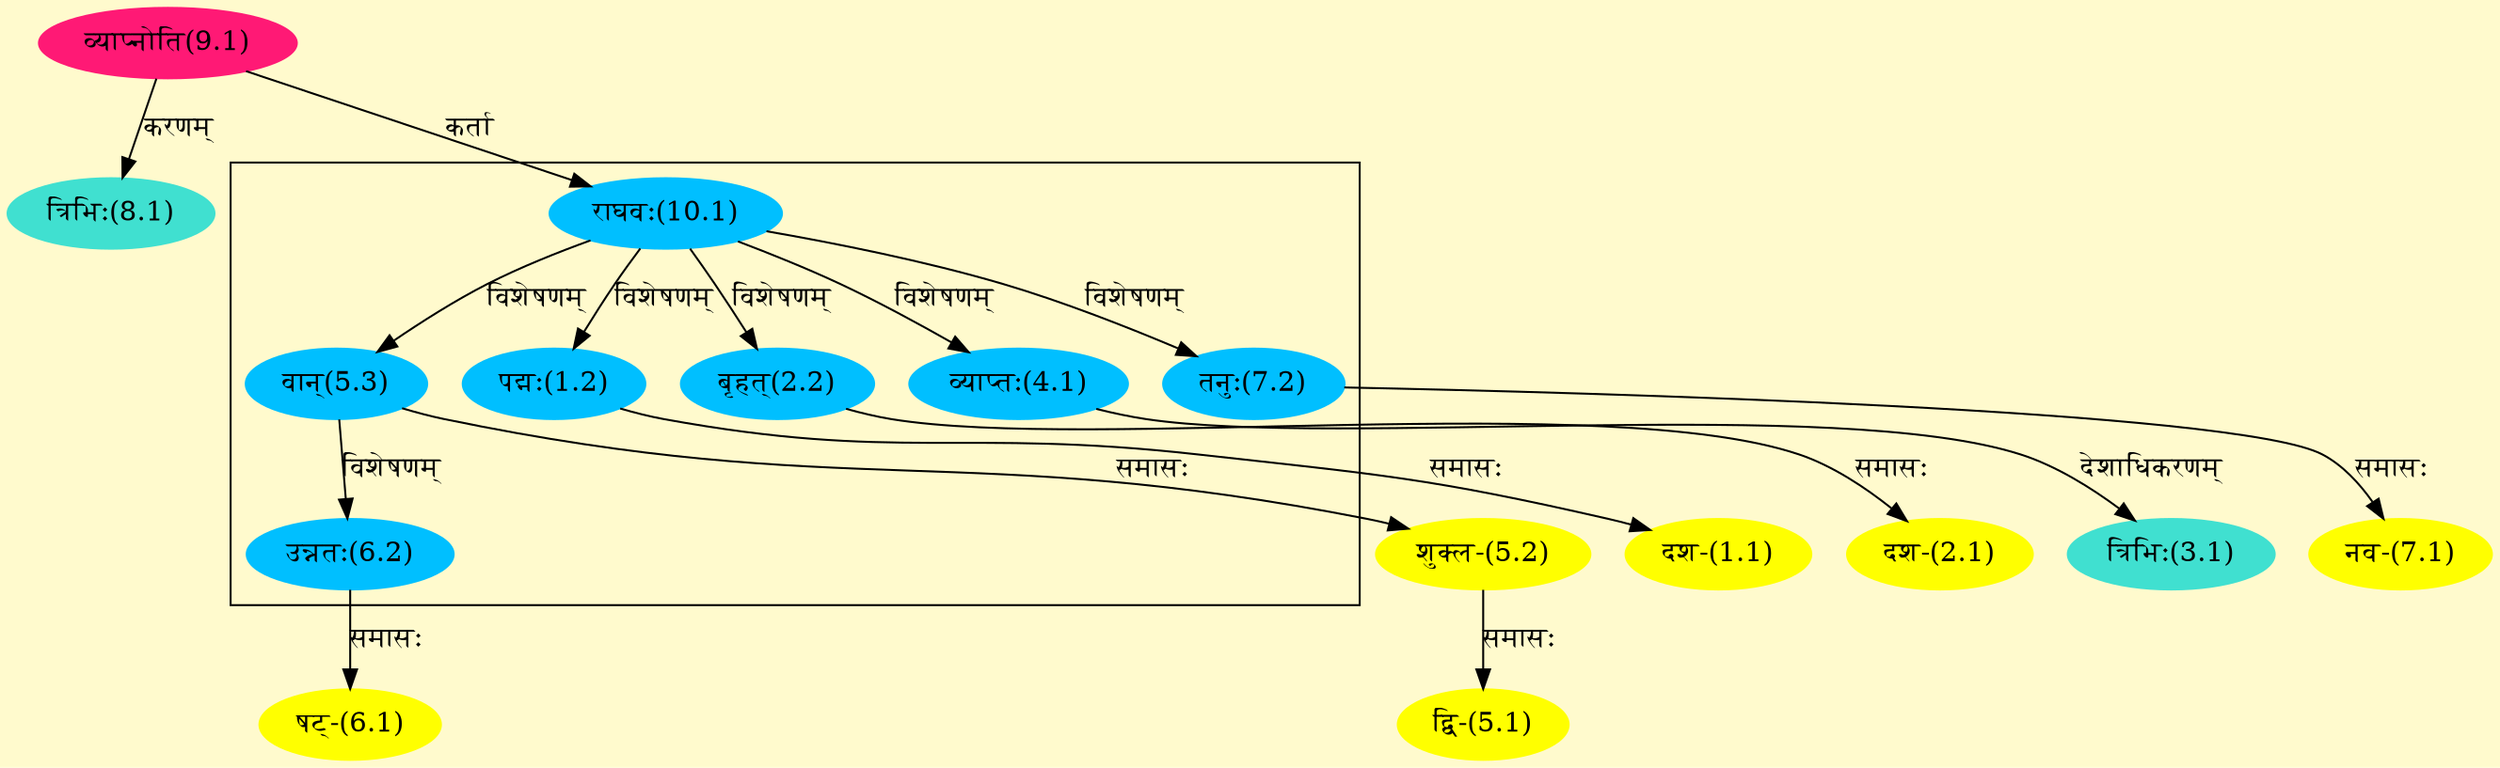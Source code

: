 digraph G{
rankdir=BT;
 compound=true;
 bgcolor="lemonchiffon1";

subgraph cluster_1{
Node1_2 [style=filled, color="#00BFFF" label = "पद्मः(1.2)"]
Node10_1 [style=filled, color="#00BFFF" label = "राघवः(10.1)"]
Node2_2 [style=filled, color="#00BFFF" label = "बृहत्(2.2)"]
Node4_1 [style=filled, color="#00BFFF" label = "व्याप्तः(4.1)"]
Node5_3 [style=filled, color="#00BFFF" label = "वान्(5.3)"]
Node6_2 [style=filled, color="#00BFFF" label = "उन्नतः(6.2)"]
Node7_2 [style=filled, color="#00BFFF" label = "तनुः(7.2)"]

}
Node1_1 [style=filled, color="#FFFF00" label = "दश-(1.1)"]
Node1_2 [style=filled, color="#00BFFF" label = "पद्मः(1.2)"]
Node2_1 [style=filled, color="#FFFF00" label = "दश-(2.1)"]
Node2_2 [style=filled, color="#00BFFF" label = "बृहत्(2.2)"]
Node3_1 [style=filled, color="#40E0D0" label = "त्रिभिः(3.1)"]
Node4_1 [style=filled, color="#00BFFF" label = "व्याप्तः(4.1)"]
Node5_1 [style=filled, color="#FFFF00" label = "द्वि-(5.1)"]
Node5_2 [style=filled, color="#FFFF00" label = "शुक्ल-(5.2)"]
Node5_3 [style=filled, color="#00BFFF" label = "वान्(5.3)"]
Node6_1 [style=filled, color="#FFFF00" label = "षट्-(6.1)"]
Node6_2 [style=filled, color="#00BFFF" label = "उन्नतः(6.2)"]
Node7_1 [style=filled, color="#FFFF00" label = "नव-(7.1)"]
Node7_2 [style=filled, color="#00BFFF" label = "तनुः(7.2)"]
Node8_1 [style=filled, color="#40E0D0" label = "त्रिभिः(8.1)"]
Node9_1 [style=filled, color="#FF1975" label = "व्याप्नोति(9.1)"]
Node10_1 [style=filled, color="#00BFFF" label = "राघवः(10.1)"]
/* Start of Relations section */

Node1_1 -> Node1_2 [  label="समासः"  dir="back" ]
Node1_2 -> Node10_1 [  label="विशेषणम्"  dir="back" ]
Node2_1 -> Node2_2 [  label="समासः"  dir="back" ]
Node2_2 -> Node10_1 [  label="विशेषणम्"  dir="back" ]
Node3_1 -> Node4_1 [  label="देशाधिकरणम्"  dir="back" ]
Node4_1 -> Node10_1 [  label="विशेषणम्"  dir="back" ]
Node5_1 -> Node5_2 [  label="समासः"  dir="back" ]
Node5_2 -> Node5_3 [  label="समासः"  dir="back" ]
Node5_3 -> Node10_1 [  label="विशेषणम्"  dir="back" ]
Node6_1 -> Node6_2 [  label="समासः"  dir="back" ]
Node6_2 -> Node5_3 [  label="विशेषणम्"  dir="back" ]
Node7_1 -> Node7_2 [  label="समासः"  dir="back" ]
Node7_2 -> Node10_1 [  label="विशेषणम्"  dir="back" ]
Node8_1 -> Node9_1 [  label="करणम्"  dir="back" ]
Node10_1 -> Node9_1 [  label="कर्ता"  dir="back" ]
}
